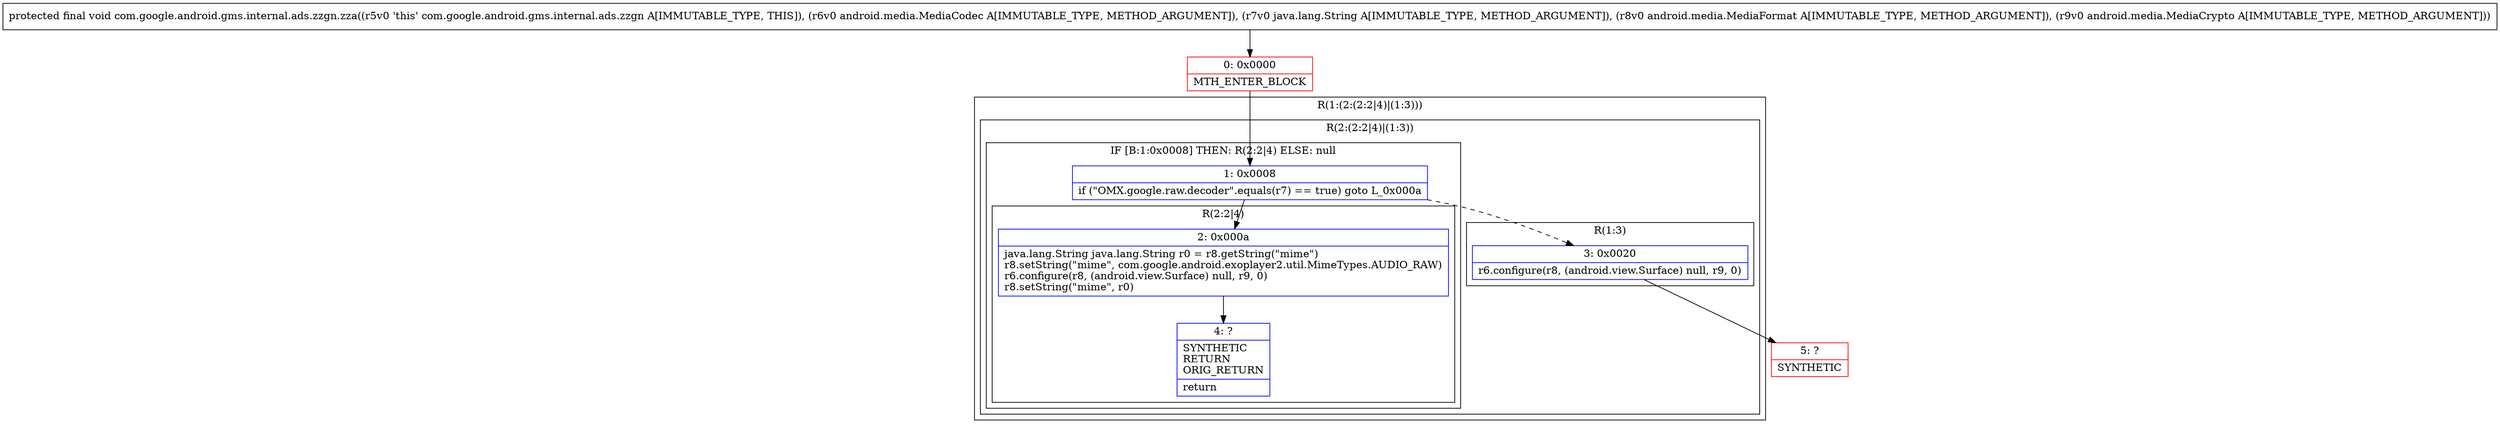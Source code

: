 digraph "CFG forcom.google.android.gms.internal.ads.zzgn.zza(Landroid\/media\/MediaCodec;Ljava\/lang\/String;Landroid\/media\/MediaFormat;Landroid\/media\/MediaCrypto;)V" {
subgraph cluster_Region_375178284 {
label = "R(1:(2:(2:2|4)|(1:3)))";
node [shape=record,color=blue];
subgraph cluster_Region_321303486 {
label = "R(2:(2:2|4)|(1:3))";
node [shape=record,color=blue];
subgraph cluster_IfRegion_1186245873 {
label = "IF [B:1:0x0008] THEN: R(2:2|4) ELSE: null";
node [shape=record,color=blue];
Node_1 [shape=record,label="{1\:\ 0x0008|if (\"OMX.google.raw.decoder\".equals(r7) == true) goto L_0x000a\l}"];
subgraph cluster_Region_1069866479 {
label = "R(2:2|4)";
node [shape=record,color=blue];
Node_2 [shape=record,label="{2\:\ 0x000a|java.lang.String java.lang.String r0 = r8.getString(\"mime\")\lr8.setString(\"mime\", com.google.android.exoplayer2.util.MimeTypes.AUDIO_RAW)\lr6.configure(r8, (android.view.Surface) null, r9, 0)\lr8.setString(\"mime\", r0)\l}"];
Node_4 [shape=record,label="{4\:\ ?|SYNTHETIC\lRETURN\lORIG_RETURN\l|return\l}"];
}
}
subgraph cluster_Region_1781586580 {
label = "R(1:3)";
node [shape=record,color=blue];
Node_3 [shape=record,label="{3\:\ 0x0020|r6.configure(r8, (android.view.Surface) null, r9, 0)\l}"];
}
}
}
Node_0 [shape=record,color=red,label="{0\:\ 0x0000|MTH_ENTER_BLOCK\l}"];
Node_5 [shape=record,color=red,label="{5\:\ ?|SYNTHETIC\l}"];
MethodNode[shape=record,label="{protected final void com.google.android.gms.internal.ads.zzgn.zza((r5v0 'this' com.google.android.gms.internal.ads.zzgn A[IMMUTABLE_TYPE, THIS]), (r6v0 android.media.MediaCodec A[IMMUTABLE_TYPE, METHOD_ARGUMENT]), (r7v0 java.lang.String A[IMMUTABLE_TYPE, METHOD_ARGUMENT]), (r8v0 android.media.MediaFormat A[IMMUTABLE_TYPE, METHOD_ARGUMENT]), (r9v0 android.media.MediaCrypto A[IMMUTABLE_TYPE, METHOD_ARGUMENT])) }"];
MethodNode -> Node_0;
Node_1 -> Node_2;
Node_1 -> Node_3[style=dashed];
Node_2 -> Node_4;
Node_3 -> Node_5;
Node_0 -> Node_1;
}


